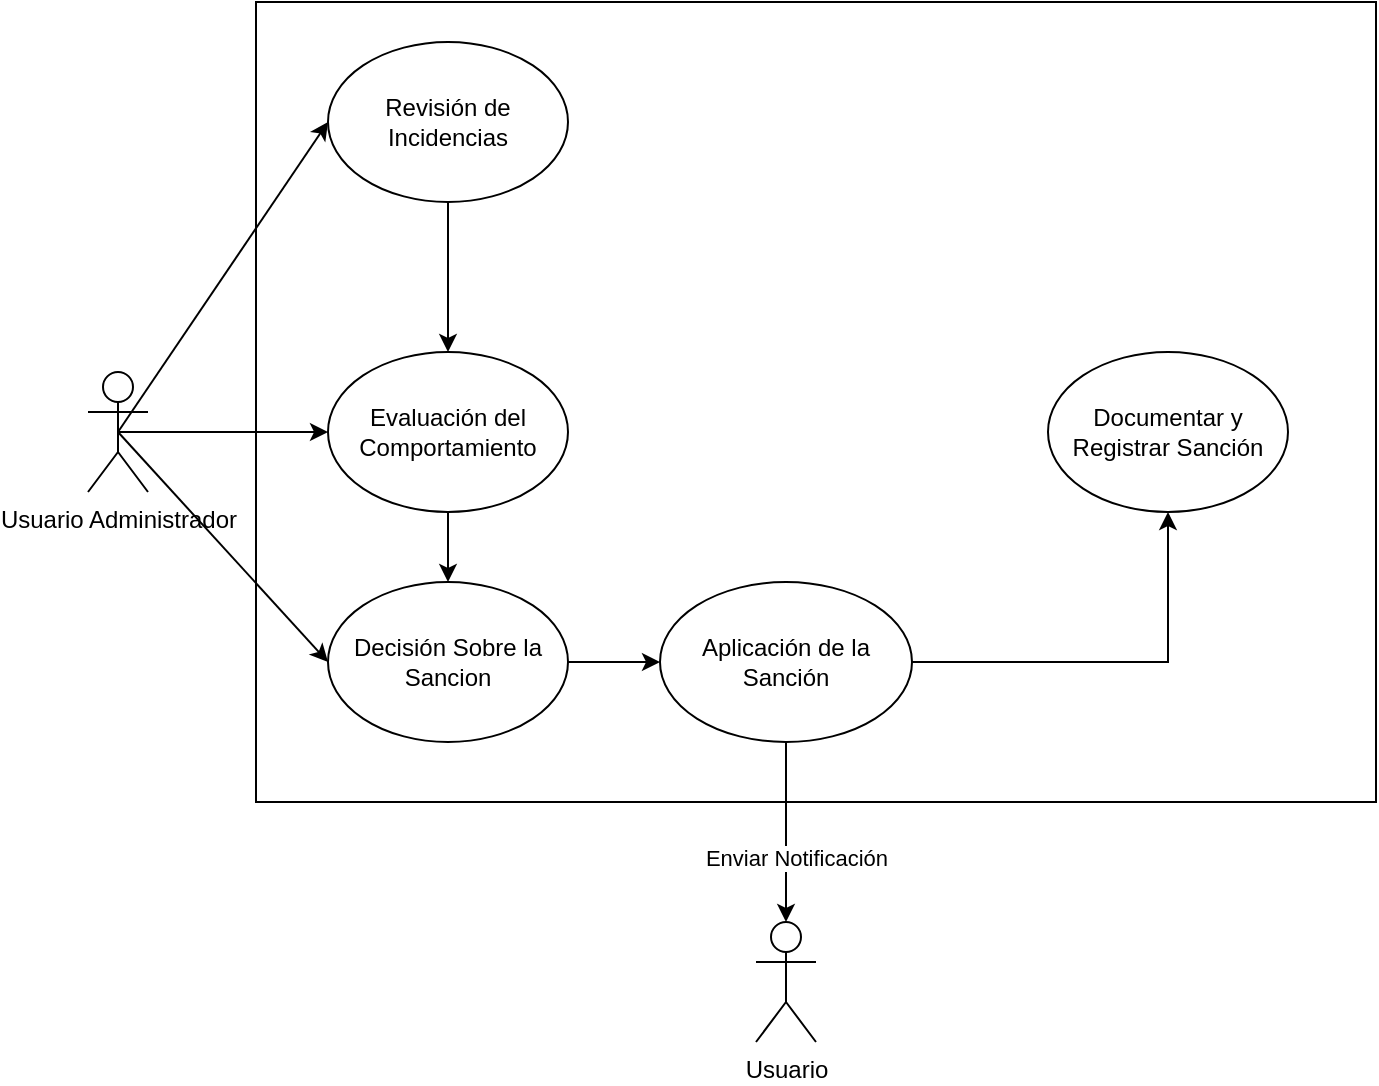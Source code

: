 <mxfile version="24.7.12">
  <diagram name="Página-1" id="qIUm-NXkEGmmr5HEpveH">
    <mxGraphModel grid="1" page="1" gridSize="10" guides="1" tooltips="1" connect="1" arrows="1" fold="1" pageScale="1" pageWidth="827" pageHeight="1169" math="0" shadow="0">
      <root>
        <mxCell id="0" />
        <mxCell id="1" parent="0" />
        <mxCell id="wsyl__wpP291152e83Fh-2" value="&lt;div&gt;&lt;br&gt;&lt;/div&gt;" style="rounded=0;whiteSpace=wrap;html=1;" vertex="1" parent="1">
          <mxGeometry x="134" y="40" width="560" height="400" as="geometry" />
        </mxCell>
        <mxCell id="wsyl__wpP291152e83Fh-1" value="Usuario Administrador" style="shape=umlActor;verticalLabelPosition=bottom;verticalAlign=top;html=1;outlineConnect=0;" vertex="1" parent="1">
          <mxGeometry x="50" y="225" width="30" height="60" as="geometry" />
        </mxCell>
        <mxCell id="QN4ErK6hGuZmT8oQT1Es-2" style="edgeStyle=orthogonalEdgeStyle;rounded=0;orthogonalLoop=1;jettySize=auto;html=1;entryX=0.5;entryY=0;entryDx=0;entryDy=0;" edge="1" parent="1" source="wsyl__wpP291152e83Fh-5" target="QN4ErK6hGuZmT8oQT1Es-5">
          <mxGeometry relative="1" as="geometry">
            <mxPoint x="230" y="170" as="targetPoint" />
          </mxGeometry>
        </mxCell>
        <mxCell id="wsyl__wpP291152e83Fh-5" value="Revisión de Incidencias" style="ellipse;whiteSpace=wrap;html=1;" vertex="1" parent="1">
          <mxGeometry x="170" y="60" width="120" height="80" as="geometry" />
        </mxCell>
        <mxCell id="syUm3DsR0cCa5fwL_SAr-6" value="Usuario" style="shape=umlActor;verticalLabelPosition=bottom;verticalAlign=top;html=1;outlineConnect=0;" vertex="1" parent="1">
          <mxGeometry x="384" y="500" width="30" height="60" as="geometry" />
        </mxCell>
        <mxCell id="QN4ErK6hGuZmT8oQT1Es-1" value="" style="endArrow=classic;html=1;rounded=0;exitX=0.5;exitY=0.5;exitDx=0;exitDy=0;exitPerimeter=0;entryX=0;entryY=0.5;entryDx=0;entryDy=0;" edge="1" parent="1" source="wsyl__wpP291152e83Fh-1" target="wsyl__wpP291152e83Fh-5">
          <mxGeometry width="50" height="50" relative="1" as="geometry">
            <mxPoint x="390" y="410" as="sourcePoint" />
            <mxPoint x="440" y="360" as="targetPoint" />
          </mxGeometry>
        </mxCell>
        <mxCell id="UrvD1C5S4gz43u2A6O0x-1" style="edgeStyle=orthogonalEdgeStyle;rounded=0;orthogonalLoop=1;jettySize=auto;html=1;entryX=0.5;entryY=0;entryDx=0;entryDy=0;" edge="1" parent="1" source="QN4ErK6hGuZmT8oQT1Es-5" target="QN4ErK6hGuZmT8oQT1Es-8">
          <mxGeometry relative="1" as="geometry" />
        </mxCell>
        <mxCell id="QN4ErK6hGuZmT8oQT1Es-5" value="Evaluación del Comportamiento" style="ellipse;whiteSpace=wrap;html=1;" vertex="1" parent="1">
          <mxGeometry x="170" y="215" width="120" height="80" as="geometry" />
        </mxCell>
        <mxCell id="QN4ErK6hGuZmT8oQT1Es-7" value="" style="endArrow=classic;html=1;rounded=0;exitX=0.5;exitY=0.5;exitDx=0;exitDy=0;exitPerimeter=0;entryX=0;entryY=0.5;entryDx=0;entryDy=0;" edge="1" parent="1" source="wsyl__wpP291152e83Fh-1" target="QN4ErK6hGuZmT8oQT1Es-5">
          <mxGeometry width="50" height="50" relative="1" as="geometry">
            <mxPoint x="390" y="410" as="sourcePoint" />
            <mxPoint x="440" y="360" as="targetPoint" />
          </mxGeometry>
        </mxCell>
        <mxCell id="QN4ErK6hGuZmT8oQT1Es-15" style="edgeStyle=orthogonalEdgeStyle;rounded=0;orthogonalLoop=1;jettySize=auto;html=1;entryX=0;entryY=0.5;entryDx=0;entryDy=0;" edge="1" parent="1" source="QN4ErK6hGuZmT8oQT1Es-8" target="QN4ErK6hGuZmT8oQT1Es-14">
          <mxGeometry relative="1" as="geometry" />
        </mxCell>
        <mxCell id="QN4ErK6hGuZmT8oQT1Es-8" value="Decisión Sobre la Sancion" style="ellipse;whiteSpace=wrap;html=1;" vertex="1" parent="1">
          <mxGeometry x="170" y="330" width="120" height="80" as="geometry" />
        </mxCell>
        <mxCell id="QN4ErK6hGuZmT8oQT1Es-17" style="edgeStyle=orthogonalEdgeStyle;rounded=0;orthogonalLoop=1;jettySize=auto;html=1;entryX=0.5;entryY=1;entryDx=0;entryDy=0;" edge="1" parent="1" source="QN4ErK6hGuZmT8oQT1Es-14" target="QN4ErK6hGuZmT8oQT1Es-16">
          <mxGeometry relative="1" as="geometry" />
        </mxCell>
        <mxCell id="QN4ErK6hGuZmT8oQT1Es-14" value="Aplicación de la Sanción" style="ellipse;whiteSpace=wrap;html=1;" vertex="1" parent="1">
          <mxGeometry x="336" y="330" width="126" height="80" as="geometry" />
        </mxCell>
        <mxCell id="QN4ErK6hGuZmT8oQT1Es-16" value="Documentar y Registrar Sanción" style="ellipse;whiteSpace=wrap;html=1;" vertex="1" parent="1">
          <mxGeometry x="530" y="215" width="120" height="80" as="geometry" />
        </mxCell>
        <mxCell id="UrvD1C5S4gz43u2A6O0x-3" style="edgeStyle=orthogonalEdgeStyle;rounded=0;orthogonalLoop=1;jettySize=auto;html=1;entryX=0.5;entryY=0;entryDx=0;entryDy=0;entryPerimeter=0;" edge="1" parent="1" source="QN4ErK6hGuZmT8oQT1Es-14" target="syUm3DsR0cCa5fwL_SAr-6">
          <mxGeometry relative="1" as="geometry" />
        </mxCell>
        <mxCell id="UrvD1C5S4gz43u2A6O0x-4" value="Enviar Notificación" style="edgeLabel;html=1;align=center;verticalAlign=middle;resizable=0;points=[];" connectable="0" vertex="1" parent="UrvD1C5S4gz43u2A6O0x-3">
          <mxGeometry x="0.289" y="5" relative="1" as="geometry">
            <mxPoint as="offset" />
          </mxGeometry>
        </mxCell>
        <mxCell id="UrvD1C5S4gz43u2A6O0x-5" value="" style="endArrow=classic;html=1;rounded=0;exitX=0.5;exitY=0.5;exitDx=0;exitDy=0;exitPerimeter=0;entryX=0;entryY=0.5;entryDx=0;entryDy=0;" edge="1" parent="1" source="wsyl__wpP291152e83Fh-1" target="QN4ErK6hGuZmT8oQT1Es-8">
          <mxGeometry width="50" height="50" relative="1" as="geometry">
            <mxPoint x="390" y="410" as="sourcePoint" />
            <mxPoint x="440" y="360" as="targetPoint" />
          </mxGeometry>
        </mxCell>
      </root>
    </mxGraphModel>
  </diagram>
</mxfile>
